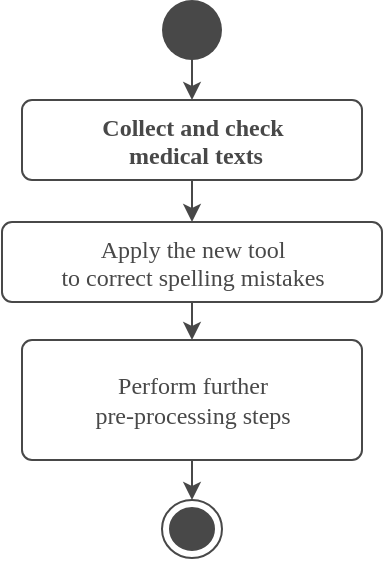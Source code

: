 <mxfile version="21.1.7" type="device">
  <diagram id="61VdjfadAhDr90nPG6A9" name="Page-1">
    <mxGraphModel dx="719" dy="375" grid="1" gridSize="10" guides="1" tooltips="1" connect="1" arrows="1" fold="1" page="1" pageScale="1" pageWidth="827" pageHeight="1169" math="0" shadow="0">
      <root>
        <mxCell id="0" />
        <mxCell id="1" parent="0" />
        <mxCell id="WbfAhR3PzNlKg7V9zck_-1" style="edgeStyle=orthogonalEdgeStyle;rounded=0;orthogonalLoop=1;jettySize=auto;html=1;exitX=0.5;exitY=1;exitDx=0;exitDy=0;entryX=0.5;entryY=0;entryDx=0;entryDy=0;strokeColor=#484848;" parent="1" source="WbfAhR3PzNlKg7V9zck_-2" target="WbfAhR3PzNlKg7V9zck_-8" edge="1">
          <mxGeometry relative="1" as="geometry">
            <Array as="points">
              <mxPoint x="135" y="100" />
            </Array>
            <mxPoint x="220" y="264" as="targetPoint" />
          </mxGeometry>
        </mxCell>
        <mxCell id="WbfAhR3PzNlKg7V9zck_-2" value="" style="ellipse;fillColor=#484848;strokeColor=none;" parent="1" vertex="1">
          <mxGeometry x="120" y="80" width="30" height="30" as="geometry" />
        </mxCell>
        <mxCell id="WbfAhR3PzNlKg7V9zck_-8" value="&lt;font color=&quot;#484848&quot;&gt;&lt;b&gt;Collect and check&lt;br&gt;&amp;nbsp;medical texts&lt;/b&gt;&lt;/font&gt;" style="html=1;align=center;verticalAlign=top;rounded=1;absoluteArcSize=1;arcSize=10;dashed=0;fillColor=#FFFFFF;strokeColor=#484848;fontFamily=Montserrat Semibold;" parent="1" vertex="1">
          <mxGeometry x="50" y="130" width="170" height="40" as="geometry" />
        </mxCell>
        <mxCell id="D_i69omSW4-4UMKgqZ6J-12" value="" style="edgeStyle=orthogonalEdgeStyle;rounded=0;orthogonalLoop=1;jettySize=auto;html=1;strokeColor=#484848;exitX=0.5;exitY=1;exitDx=0;exitDy=0;entryX=0.5;entryY=0;entryDx=0;entryDy=0;fontFamily=Montserrat Semibold;" parent="1" source="WbfAhR3PzNlKg7V9zck_-8" target="x-mFpusxQclfoRyQ54ny-2" edge="1">
          <mxGeometry x="-0.111" relative="1" as="geometry">
            <mxPoint x="-165" y="395" as="sourcePoint" />
            <mxPoint x="-110" y="438.5" as="targetPoint" />
            <Array as="points" />
            <mxPoint as="offset" />
          </mxGeometry>
        </mxCell>
        <mxCell id="D_i69omSW4-4UMKgqZ6J-14" value="" style="edgeStyle=orthogonalEdgeStyle;rounded=0;orthogonalLoop=1;jettySize=auto;html=1;strokeColor=#484848;exitX=0.5;exitY=1;exitDx=0;exitDy=0;entryX=0.5;entryY=0;entryDx=0;entryDy=0;fontFamily=Montserrat Semibold;" parent="1" source="x-mFpusxQclfoRyQ54ny-2" target="x-mFpusxQclfoRyQ54ny-3" edge="1">
          <mxGeometry x="-0.111" relative="1" as="geometry">
            <mxPoint x="-110" y="470" as="sourcePoint" />
            <mxPoint x="-160" y="575" as="targetPoint" />
            <Array as="points">
              <mxPoint x="135" y="240" />
              <mxPoint x="135" y="240" />
            </Array>
            <mxPoint as="offset" />
          </mxGeometry>
        </mxCell>
        <mxCell id="D_i69omSW4-4UMKgqZ6J-15" value="" style="ellipse;html=1;shape=endState;fillColor=#484848;strokeColor=#484848;fontFamily=Montserrat Semibold;" parent="1" vertex="1">
          <mxGeometry x="120" y="330" width="30" height="29" as="geometry" />
        </mxCell>
        <mxCell id="D_i69omSW4-4UMKgqZ6J-16" value="" style="edgeStyle=orthogonalEdgeStyle;rounded=0;orthogonalLoop=1;jettySize=auto;html=1;strokeColor=#484848;exitX=0.5;exitY=1;exitDx=0;exitDy=0;entryX=0.5;entryY=0;entryDx=0;entryDy=0;fontFamily=Montserrat Semibold;" parent="1" source="x-mFpusxQclfoRyQ54ny-3" target="D_i69omSW4-4UMKgqZ6J-15" edge="1">
          <mxGeometry x="-0.111" relative="1" as="geometry">
            <mxPoint x="-115" y="495" as="sourcePoint" />
            <mxPoint x="-115" y="545" as="targetPoint" />
            <Array as="points" />
            <mxPoint as="offset" />
          </mxGeometry>
        </mxCell>
        <mxCell id="x-mFpusxQclfoRyQ54ny-2" value="&lt;font color=&quot;#484848&quot;&gt;Apply the new tool &lt;br&gt;to correct spelling mistakes&lt;/font&gt;" style="html=1;align=center;verticalAlign=top;rounded=1;absoluteArcSize=1;arcSize=10;dashed=0;fillColor=#FFFFFF;strokeColor=#484848;fontFamily=Montserrat Semibold;" vertex="1" parent="1">
          <mxGeometry x="40" y="191" width="190" height="40" as="geometry" />
        </mxCell>
        <mxCell id="x-mFpusxQclfoRyQ54ny-3" value="&lt;font color=&quot;#484848&quot;&gt;Perform further &lt;br&gt;pre-processing steps&lt;/font&gt;" style="html=1;align=center;verticalAlign=middle;rounded=1;absoluteArcSize=1;arcSize=10;dashed=0;fillColor=default;strokeColor=#484848;fontFamily=Montserrat Semibold;gradientColor=none;" vertex="1" parent="1">
          <mxGeometry x="50" y="250" width="170" height="60" as="geometry" />
        </mxCell>
      </root>
    </mxGraphModel>
  </diagram>
</mxfile>
